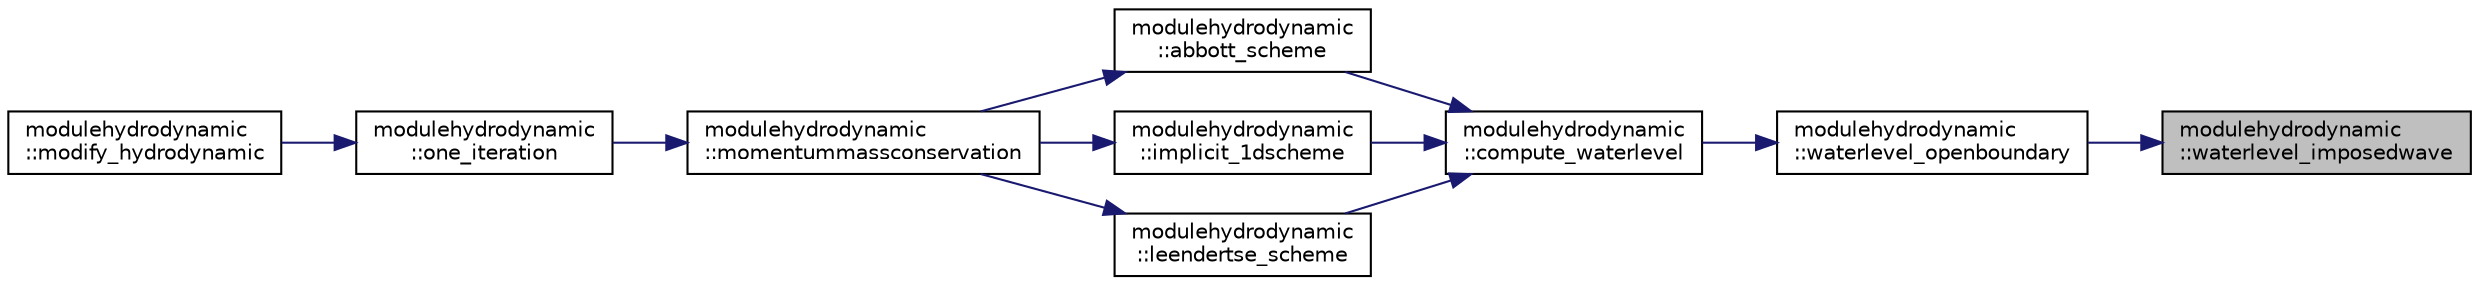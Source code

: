 digraph "modulehydrodynamic::waterlevel_imposedwave"
{
 // LATEX_PDF_SIZE
  edge [fontname="Helvetica",fontsize="10",labelfontname="Helvetica",labelfontsize="10"];
  node [fontname="Helvetica",fontsize="10",shape=record];
  rankdir="RL";
  Node1 [label="modulehydrodynamic\l::waterlevel_imposedwave",height=0.2,width=0.4,color="black", fillcolor="grey75", style="filled", fontcolor="black",tooltip=" "];
  Node1 -> Node2 [dir="back",color="midnightblue",fontsize="10",style="solid"];
  Node2 [label="modulehydrodynamic\l::waterlevel_openboundary",height=0.2,width=0.4,color="black", fillcolor="white", style="filled",URL="$namespacemodulehydrodynamic.html#abc3f56e92d973f39a2bde89ee0ee561f",tooltip=" "];
  Node2 -> Node3 [dir="back",color="midnightblue",fontsize="10",style="solid"];
  Node3 [label="modulehydrodynamic\l::compute_waterlevel",height=0.2,width=0.4,color="black", fillcolor="white", style="filled",URL="$namespacemodulehydrodynamic.html#abe745b3932a59db4111fe2798a0c335d",tooltip=" "];
  Node3 -> Node4 [dir="back",color="midnightblue",fontsize="10",style="solid"];
  Node4 [label="modulehydrodynamic\l::abbott_scheme",height=0.2,width=0.4,color="black", fillcolor="white", style="filled",URL="$namespacemodulehydrodynamic.html#ab24f3a1aadd0e5ea548005ab690517a5",tooltip=" "];
  Node4 -> Node5 [dir="back",color="midnightblue",fontsize="10",style="solid"];
  Node5 [label="modulehydrodynamic\l::momentummassconservation",height=0.2,width=0.4,color="black", fillcolor="white", style="filled",URL="$namespacemodulehydrodynamic.html#aa05a995dd1f1f6550d1ecdfb0a0bab47",tooltip=" "];
  Node5 -> Node6 [dir="back",color="midnightblue",fontsize="10",style="solid"];
  Node6 [label="modulehydrodynamic\l::one_iteration",height=0.2,width=0.4,color="black", fillcolor="white", style="filled",URL="$namespacemodulehydrodynamic.html#a054b8ffaff698f4cc430c2f7f0bc0da9",tooltip=" "];
  Node6 -> Node7 [dir="back",color="midnightblue",fontsize="10",style="solid"];
  Node7 [label="modulehydrodynamic\l::modify_hydrodynamic",height=0.2,width=0.4,color="black", fillcolor="white", style="filled",URL="$namespacemodulehydrodynamic.html#a54656696e009a87a266514744beb5baa",tooltip=" "];
  Node3 -> Node8 [dir="back",color="midnightblue",fontsize="10",style="solid"];
  Node8 [label="modulehydrodynamic\l::implicit_1dscheme",height=0.2,width=0.4,color="black", fillcolor="white", style="filled",URL="$namespacemodulehydrodynamic.html#aad271ff300fe974ab4d13ed6f1bd315d",tooltip=" "];
  Node8 -> Node5 [dir="back",color="midnightblue",fontsize="10",style="solid"];
  Node3 -> Node9 [dir="back",color="midnightblue",fontsize="10",style="solid"];
  Node9 [label="modulehydrodynamic\l::leendertse_scheme",height=0.2,width=0.4,color="black", fillcolor="white", style="filled",URL="$namespacemodulehydrodynamic.html#a8ca7371a9688becd96976013be92880a",tooltip=" "];
  Node9 -> Node5 [dir="back",color="midnightblue",fontsize="10",style="solid"];
}
